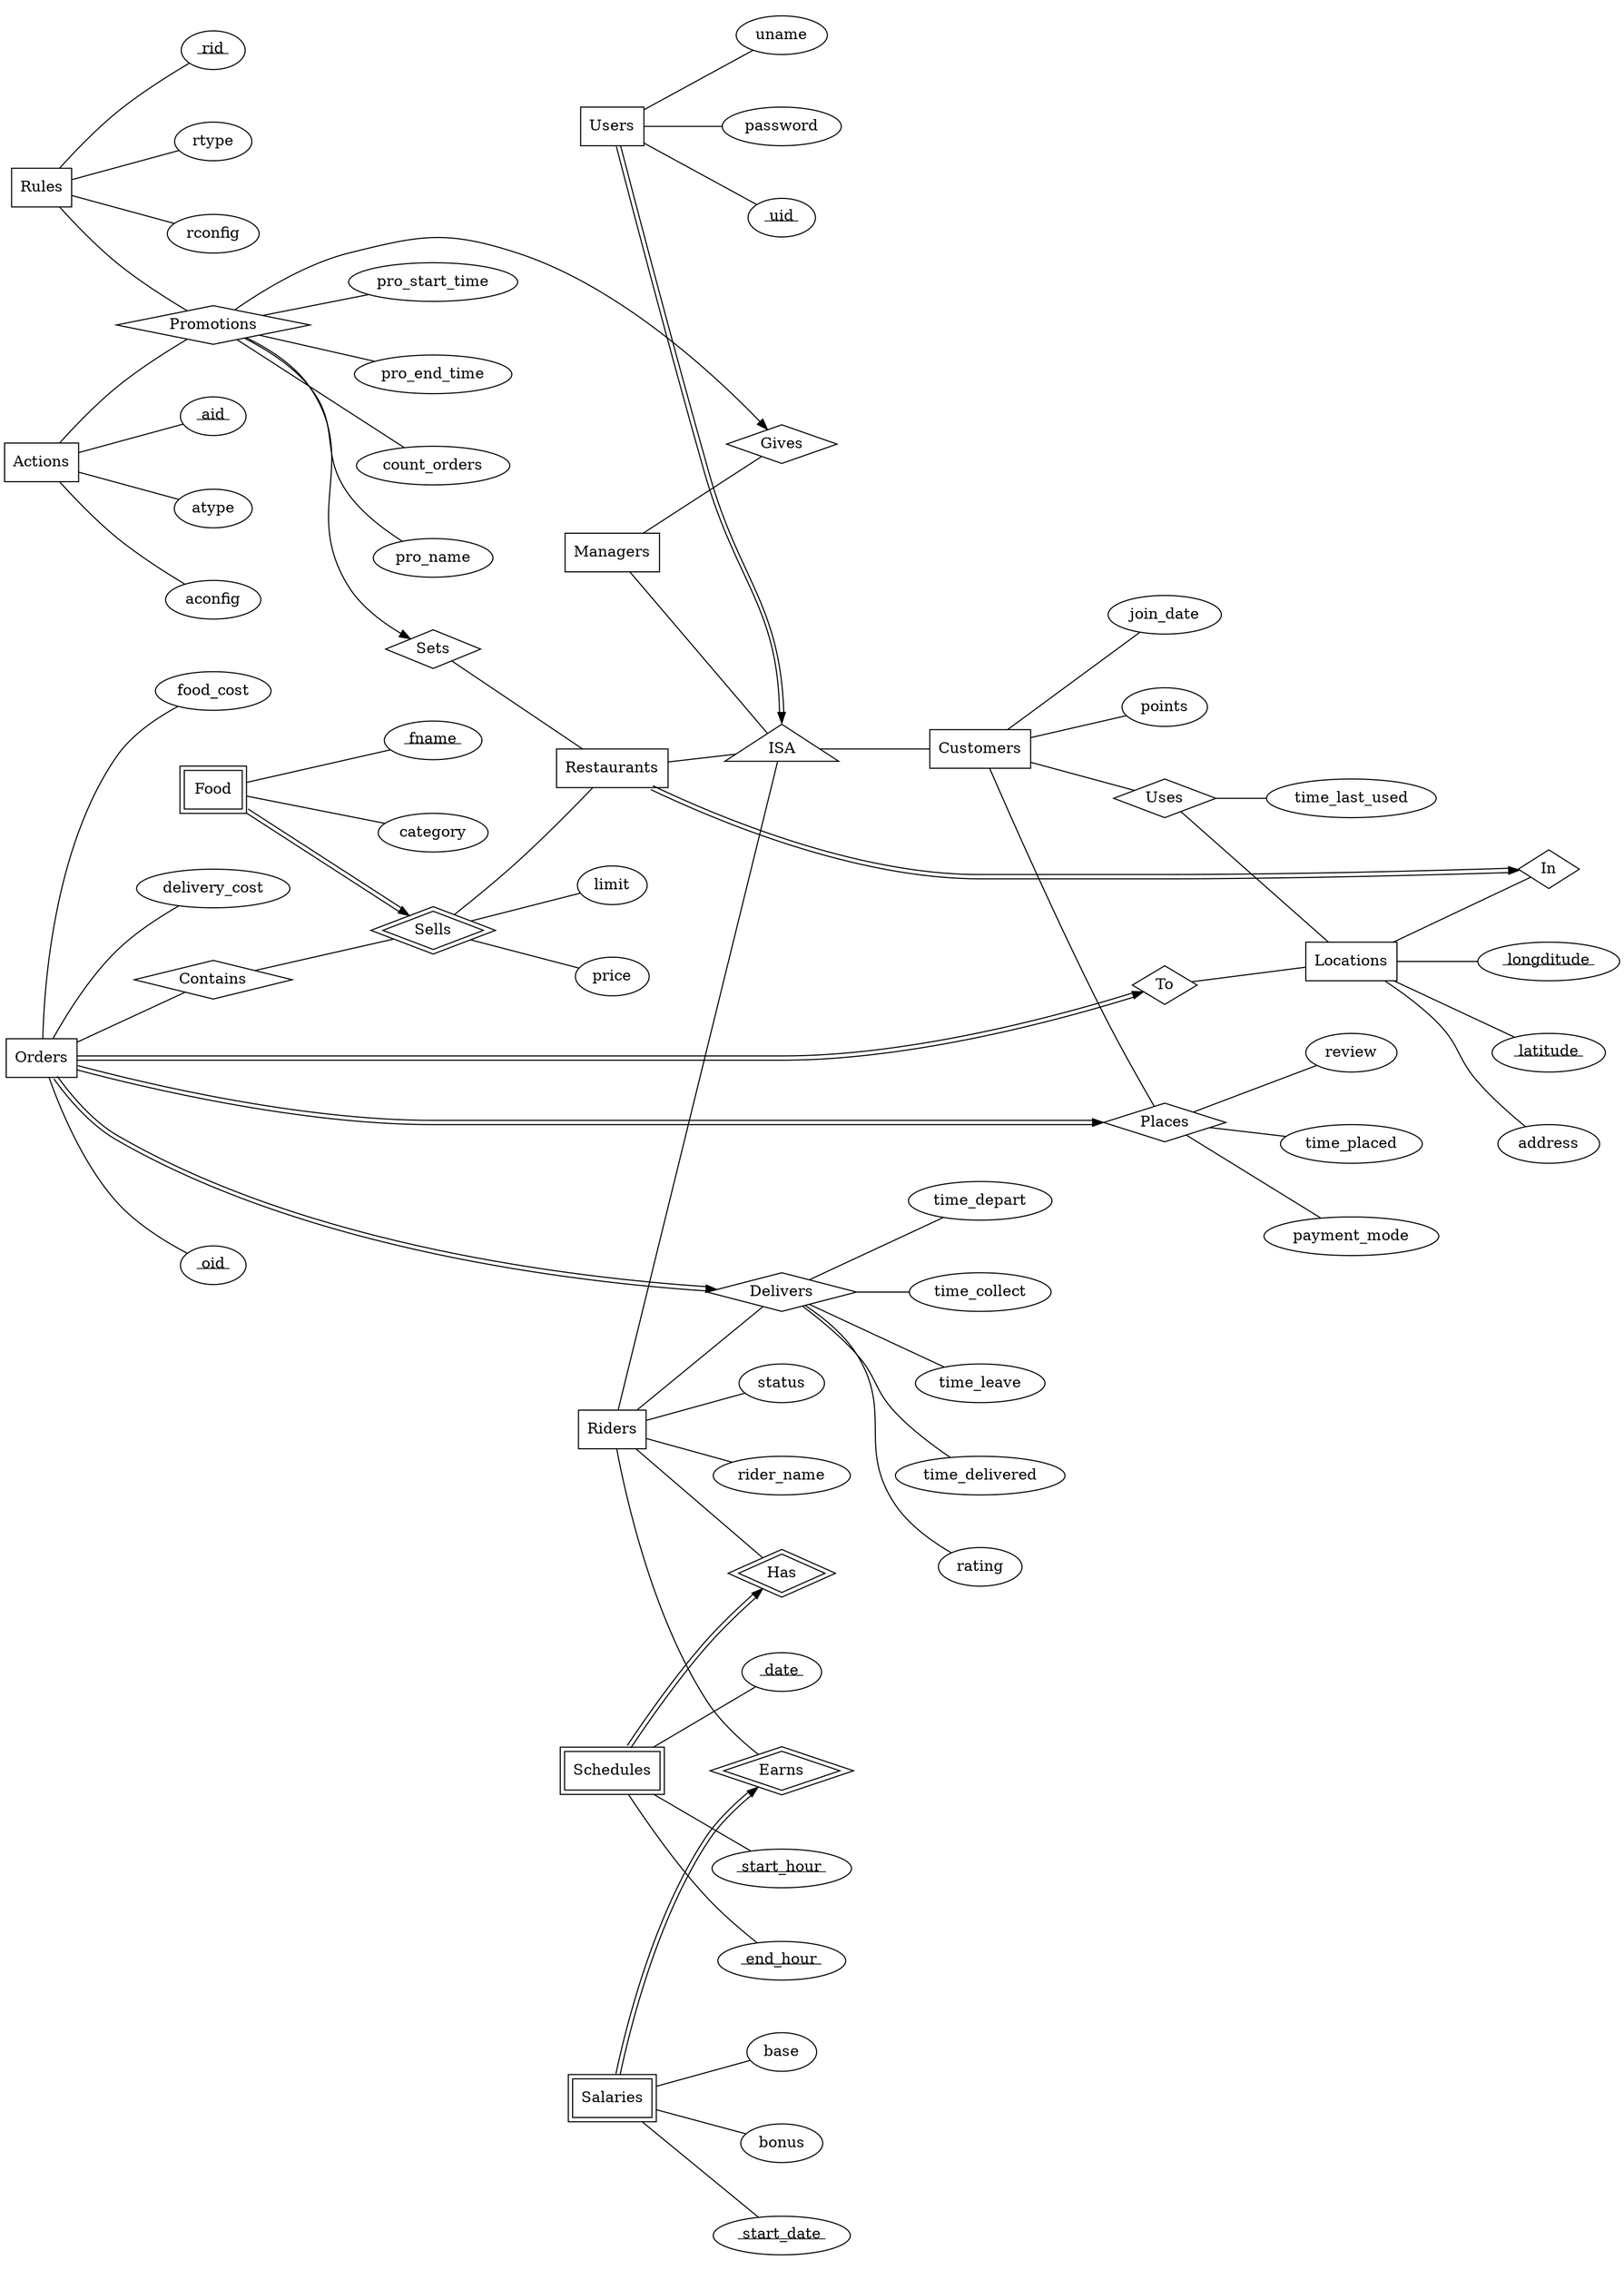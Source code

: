 //Constraints not captured in the ER model:
// Availability of food items
// Each restaurant imposes a minimum monetary amount to be spent for each order
// Each order’s food items must be from a single restaurant
// The FDS operates daily from 10am to 10pm
// Constraints regarding rider scheduling

// @startuml
digraph G {
  rankdir = "LR"
  ratio = 1.4

  subgraph subs {
    rank = "same"
    Users
    Managers
    Riders
    Restaurants
  }

  Users [shape=box]
    uid [label=<<u> uid </u>>]
    Users -> uid [arrowhead=none]
    Users -> uname [arrowhead=none]
    Users -> password [arrowhead=none]


  ISA [shape=triangle]

  Managers [shape=box]
  Gives [shape=diamond]
  Promotions [shape=diamond]
    Promotions -> pro_start_time [arrowhead=none]
    Promotions -> pro_end_time [arrowhead=none]
    Promotions -> count_orders [arrowhead=none]
    Promotions -> pro_name [arrowhead=none]
  Rules [shape=box]
    rid [label=<<u> rid </u>>]
    Rules -> rid [arrowhead=none]
    Rules -> rtype [arrowhead=none]
    Rules -> rconfig [arrowhead=none]
  Actions [shape=box]
    aid [label=<<u> aid </u>>]
    Actions -> aid [arrowhead=none]
    Actions -> atype [arrowhead=none]
    Actions -> aconfig [arrowhead=none]


  Restaurants [shape=box]
  Sets [shape=diamond]
  Sells [shape=diamond peripheries=2]
    Sells -> price [arrowhead=none]
    Sells -> limit [arrowhead=none]
  Food [shape=box peripheries=2]
    fname [label=<<u> fname </u>>]
    Food -> fname [arrowhead=none]
    Food -> category [arrowhead=none]
  In [shape=diamond]

  Locations [shape=box]
    lon [label=<<u> longditude </u>>]
    lat [label=<<u> latitude </u>>]
    Locations -> lon [arrowhead=none]
    Locations -> lat [arrowhead=none]
    Locations -> address [arrowhead=none]

  Customers [shape=box]
    Customers -> join_date [arrowhead=none]
    Customers -> points [arrowhead=none]
  Uses [shape=diamond]
    Uses -> time_last_used [arrowhead=none]
  Places [shape=diamond]
    Places -> time_placed [arrowhead=none]
    Places -> payment_mode [arrowhead=none]
    Places -> review [arrowhead=none]
  Orders [shape=box]
    oid [label=<<u> oid </u>>]
    Orders -> oid [arrowhead=none]
    Orders -> food_cost [arrowhead=none]
    Orders -> delivery_cost [arrowhead=none]
  To [shape=diamond]
  Contains [shape=diamond]

  Riders [shape=box]
    Riders -> rider_name [arrowhead=none]
    Riders -> status [arrowhead=none]
  Delivers [shape=diamond]
    Delivers -> time_depart [arrowhead=none]
    Delivers -> time_collect [arrowhead=none]
    Delivers -> time_leave [arrowhead=none]
    Delivers -> time_delivered [arrowhead=none]
    Delivers -> rating [arrowhead=none]
  Has [shape=diamond peripheries=2]
  Schedules [shape=box peripheries=2]
    date [label=<<u> date </u>>]
    start_hour [label=<<u> start_hour </u>>]
    end_hour [label=<<u> end_hour </u>>]
    Schedules -> date [arrowhead=none]
    Schedules -> start_hour [arrowhead=none]
    Schedules -> end_hour [arrowhead=none]
  Earns [shape=diamond peripheries=2]
  Salaries [shape=box peripheries=2]
    start_date [label=<<u> start_date </u>>]
    Salaries -> start_date [arrowhead=none]
    Salaries -> base [arrowhead=none]
    Salaries -> bonus [arrowhead=none]


  Users -> ISA [color="black:invis:black" headport=n]

  ISA -> Managers[arrowhead=none]
  ISA -> Restaurants[arrowhead=none]
  ISA -> Customers[arrowhead=none]
  ISA -> Riders[arrowhead=none]

  Managers -> Gives [arrowhead=none]
  Promotions -> Gives


  Food -> Sells [color="black:invis:black"]
  Sells -> Restaurants [arrowhead=none]

  Locations -> In [arrowhead=none]
  Restaurants -> In [color="black:invis:black"]
  Promotions -> Sets
  Sets -> Restaurants [arrowhead=none]

  Rules -> Promotions [arrowhead=none]
  Actions -> Promotions [arrowhead=none]

  Customers -> Places [arrowhead=none]
  Orders -> Places [color="black:invis:black"]
  Orders -> Delivers [color="black:invis:black"]
  Customers -> Uses [arrowhead=none]
  Uses -> Locations [arrowhead=none]
  Orders -> To [color="black:invis:black"]
  To -> Locations [arrowhead=none]
  Orders -> Contains [arrowhead=none]
  Contains -> Sells [arrowhead=none]

  Riders -> Delivers [arrowhead=none]
  Riders -> Has [arrowhead=none]
  Schedules -> Has [color="black:invis:black"]
  Salaries -> Earns [color="black:invis:black"]
  Riders -> Earns [arrowhead=none]

}

// @enduml
